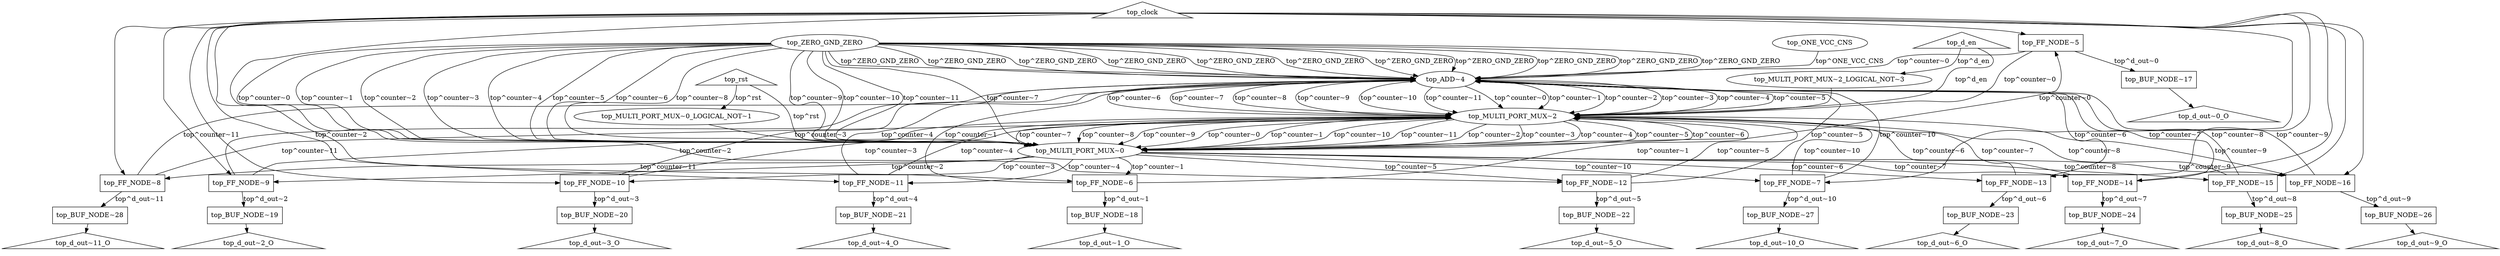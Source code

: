 digraph G {
	ranksep=.25;
	"top_clock" [shape=triangle];
	"top_clock" -> "top_FF_NODE~5";
	"top_FF_NODE~5" [shape=box];
	"top_FF_NODE~5" -> "top_ADD~4"[label="top^counter~0"];
	"top_ADD~4"
	"top_ADD~4" -> "top_MULTI_PORT_MUX~2"[label="top^counter~0"];
	"top_MULTI_PORT_MUX~2"
	"top_MULTI_PORT_MUX~2" -> "top_MULTI_PORT_MUX~0"[label="top^counter~0"];
	"top_MULTI_PORT_MUX~0"
	"top_MULTI_PORT_MUX~0" -> "top_FF_NODE~5"[label="top^counter~0"];
	"top_MULTI_PORT_MUX~0" -> "top_FF_NODE~6"[label="top^counter~1"];
	"top_FF_NODE~6" [shape=box];
	"top_FF_NODE~6" -> "top_ADD~4"[label="top^counter~1"];
	"top_FF_NODE~6" -> "top_MULTI_PORT_MUX~2"[label="top^counter~1"];
	"top_FF_NODE~6" -> "top_BUF_NODE~18"[label="top^d_out~1"];
	"top_BUF_NODE~18" [shape=box];
	"top_BUF_NODE~18" -> "top_d_out~1_O";
	"top_d_out~1_O" [shape=triangle];
	"top_MULTI_PORT_MUX~0" -> "top_FF_NODE~7"[label="top^counter~10"];
	"top_FF_NODE~7" [shape=box];
	"top_FF_NODE~7" -> "top_ADD~4"[label="top^counter~10"];
	"top_FF_NODE~7" -> "top_MULTI_PORT_MUX~2"[label="top^counter~10"];
	"top_FF_NODE~7" -> "top_BUF_NODE~27"[label="top^d_out~10"];
	"top_BUF_NODE~27" [shape=box];
	"top_BUF_NODE~27" -> "top_d_out~10_O";
	"top_d_out~10_O" [shape=triangle];
	"top_MULTI_PORT_MUX~0" -> "top_FF_NODE~8"[label="top^counter~11"];
	"top_FF_NODE~8" [shape=box];
	"top_FF_NODE~8" -> "top_ADD~4"[label="top^counter~11"];
	"top_FF_NODE~8" -> "top_MULTI_PORT_MUX~2"[label="top^counter~11"];
	"top_FF_NODE~8" -> "top_BUF_NODE~28"[label="top^d_out~11"];
	"top_BUF_NODE~28" [shape=box];
	"top_BUF_NODE~28" -> "top_d_out~11_O";
	"top_d_out~11_O" [shape=triangle];
	"top_MULTI_PORT_MUX~0" -> "top_FF_NODE~9"[label="top^counter~2"];
	"top_FF_NODE~9" [shape=box];
	"top_FF_NODE~9" -> "top_ADD~4"[label="top^counter~2"];
	"top_FF_NODE~9" -> "top_MULTI_PORT_MUX~2"[label="top^counter~2"];
	"top_FF_NODE~9" -> "top_BUF_NODE~19"[label="top^d_out~2"];
	"top_BUF_NODE~19" [shape=box];
	"top_BUF_NODE~19" -> "top_d_out~2_O";
	"top_d_out~2_O" [shape=triangle];
	"top_MULTI_PORT_MUX~0" -> "top_FF_NODE~10"[label="top^counter~3"];
	"top_FF_NODE~10" [shape=box];
	"top_FF_NODE~10" -> "top_ADD~4"[label="top^counter~3"];
	"top_FF_NODE~10" -> "top_MULTI_PORT_MUX~2"[label="top^counter~3"];
	"top_FF_NODE~10" -> "top_BUF_NODE~20"[label="top^d_out~3"];
	"top_BUF_NODE~20" [shape=box];
	"top_BUF_NODE~20" -> "top_d_out~3_O";
	"top_d_out~3_O" [shape=triangle];
	"top_MULTI_PORT_MUX~0" -> "top_FF_NODE~11"[label="top^counter~4"];
	"top_FF_NODE~11" [shape=box];
	"top_FF_NODE~11" -> "top_ADD~4"[label="top^counter~4"];
	"top_FF_NODE~11" -> "top_MULTI_PORT_MUX~2"[label="top^counter~4"];
	"top_FF_NODE~11" -> "top_BUF_NODE~21"[label="top^d_out~4"];
	"top_BUF_NODE~21" [shape=box];
	"top_BUF_NODE~21" -> "top_d_out~4_O";
	"top_d_out~4_O" [shape=triangle];
	"top_MULTI_PORT_MUX~0" -> "top_FF_NODE~12"[label="top^counter~5"];
	"top_FF_NODE~12" [shape=box];
	"top_FF_NODE~12" -> "top_ADD~4"[label="top^counter~5"];
	"top_FF_NODE~12" -> "top_MULTI_PORT_MUX~2"[label="top^counter~5"];
	"top_FF_NODE~12" -> "top_BUF_NODE~22"[label="top^d_out~5"];
	"top_BUF_NODE~22" [shape=box];
	"top_BUF_NODE~22" -> "top_d_out~5_O";
	"top_d_out~5_O" [shape=triangle];
	"top_MULTI_PORT_MUX~0" -> "top_FF_NODE~13"[label="top^counter~6"];
	"top_FF_NODE~13" [shape=box];
	"top_FF_NODE~13" -> "top_ADD~4"[label="top^counter~6"];
	"top_FF_NODE~13" -> "top_MULTI_PORT_MUX~2"[label="top^counter~6"];
	"top_FF_NODE~13" -> "top_BUF_NODE~23"[label="top^d_out~6"];
	"top_BUF_NODE~23" [shape=box];
	"top_BUF_NODE~23" -> "top_d_out~6_O";
	"top_d_out~6_O" [shape=triangle];
	"top_MULTI_PORT_MUX~0" -> "top_FF_NODE~14"[label="top^counter~7"];
	"top_FF_NODE~14" [shape=box];
	"top_FF_NODE~14" -> "top_ADD~4"[label="top^counter~7"];
	"top_FF_NODE~14" -> "top_MULTI_PORT_MUX~2"[label="top^counter~7"];
	"top_FF_NODE~14" -> "top_BUF_NODE~24"[label="top^d_out~7"];
	"top_BUF_NODE~24" [shape=box];
	"top_BUF_NODE~24" -> "top_d_out~7_O";
	"top_d_out~7_O" [shape=triangle];
	"top_MULTI_PORT_MUX~0" -> "top_FF_NODE~15"[label="top^counter~8"];
	"top_FF_NODE~15" [shape=box];
	"top_FF_NODE~15" -> "top_ADD~4"[label="top^counter~8"];
	"top_FF_NODE~15" -> "top_MULTI_PORT_MUX~2"[label="top^counter~8"];
	"top_FF_NODE~15" -> "top_BUF_NODE~25"[label="top^d_out~8"];
	"top_BUF_NODE~25" [shape=box];
	"top_BUF_NODE~25" -> "top_d_out~8_O";
	"top_d_out~8_O" [shape=triangle];
	"top_MULTI_PORT_MUX~0" -> "top_FF_NODE~16"[label="top^counter~9"];
	"top_FF_NODE~16" [shape=box];
	"top_FF_NODE~16" -> "top_ADD~4"[label="top^counter~9"];
	"top_FF_NODE~16" -> "top_MULTI_PORT_MUX~2"[label="top^counter~9"];
	"top_FF_NODE~16" -> "top_BUF_NODE~26"[label="top^d_out~9"];
	"top_BUF_NODE~26" [shape=box];
	"top_BUF_NODE~26" -> "top_d_out~9_O";
	"top_d_out~9_O" [shape=triangle];
	"top_MULTI_PORT_MUX~2" -> "top_MULTI_PORT_MUX~0"[label="top^counter~1"];
	"top_MULTI_PORT_MUX~2" -> "top_MULTI_PORT_MUX~0"[label="top^counter~10"];
	"top_MULTI_PORT_MUX~2" -> "top_MULTI_PORT_MUX~0"[label="top^counter~11"];
	"top_MULTI_PORT_MUX~2" -> "top_MULTI_PORT_MUX~0"[label="top^counter~2"];
	"top_MULTI_PORT_MUX~2" -> "top_MULTI_PORT_MUX~0"[label="top^counter~3"];
	"top_MULTI_PORT_MUX~2" -> "top_MULTI_PORT_MUX~0"[label="top^counter~4"];
	"top_MULTI_PORT_MUX~2" -> "top_MULTI_PORT_MUX~0"[label="top^counter~5"];
	"top_MULTI_PORT_MUX~2" -> "top_MULTI_PORT_MUX~0"[label="top^counter~6"];
	"top_MULTI_PORT_MUX~2" -> "top_MULTI_PORT_MUX~0"[label="top^counter~7"];
	"top_MULTI_PORT_MUX~2" -> "top_MULTI_PORT_MUX~0"[label="top^counter~8"];
	"top_MULTI_PORT_MUX~2" -> "top_MULTI_PORT_MUX~0"[label="top^counter~9"];
	"top_ADD~4" -> "top_MULTI_PORT_MUX~2"[label="top^counter~1"];
	"top_ADD~4" -> "top_MULTI_PORT_MUX~2"[label="top^counter~2"];
	"top_ADD~4" -> "top_MULTI_PORT_MUX~2"[label="top^counter~3"];
	"top_ADD~4" -> "top_MULTI_PORT_MUX~2"[label="top^counter~4"];
	"top_ADD~4" -> "top_MULTI_PORT_MUX~2"[label="top^counter~5"];
	"top_ADD~4" -> "top_MULTI_PORT_MUX~2"[label="top^counter~6"];
	"top_ADD~4" -> "top_MULTI_PORT_MUX~2"[label="top^counter~7"];
	"top_ADD~4" -> "top_MULTI_PORT_MUX~2"[label="top^counter~8"];
	"top_ADD~4" -> "top_MULTI_PORT_MUX~2"[label="top^counter~9"];
	"top_ADD~4" -> "top_MULTI_PORT_MUX~2"[label="top^counter~10"];
	"top_ADD~4" -> "top_MULTI_PORT_MUX~2"[label="top^counter~11"];
	"top_FF_NODE~5" -> "top_MULTI_PORT_MUX~2"[label="top^counter~0"];
	"top_FF_NODE~5" -> "top_BUF_NODE~17"[label="top^d_out~0"];
	"top_BUF_NODE~17" [shape=box];
	"top_BUF_NODE~17" -> "top_d_out~0_O";
	"top_d_out~0_O" [shape=triangle];
	"top_clock" -> "top_FF_NODE~6";
	"top_clock" -> "top_FF_NODE~7";
	"top_clock" -> "top_FF_NODE~8";
	"top_clock" -> "top_FF_NODE~9";
	"top_clock" -> "top_FF_NODE~10";
	"top_clock" -> "top_FF_NODE~11";
	"top_clock" -> "top_FF_NODE~12";
	"top_clock" -> "top_FF_NODE~13";
	"top_clock" -> "top_FF_NODE~14";
	"top_clock" -> "top_FF_NODE~15";
	"top_clock" -> "top_FF_NODE~16";
	"top_rst" [shape=triangle];
	"top_rst" -> "top_MULTI_PORT_MUX~0"[label="top^rst"];
	"top_rst" -> "top_MULTI_PORT_MUX~0_LOGICAL_NOT~1"[label="top^rst"];
	"top_MULTI_PORT_MUX~0_LOGICAL_NOT~1"
	"top_MULTI_PORT_MUX~0_LOGICAL_NOT~1" -> "top_MULTI_PORT_MUX~0";
	"top_d_en" [shape=triangle];
	"top_d_en" -> "top_MULTI_PORT_MUX~2"[label="top^d_en"];
	"top_d_en" -> "top_MULTI_PORT_MUX~2_LOGICAL_NOT~3"[label="top^d_en"];
	"top_MULTI_PORT_MUX~2_LOGICAL_NOT~3"
	"top_MULTI_PORT_MUX~2_LOGICAL_NOT~3" -> "top_MULTI_PORT_MUX~2";
	"top_ZERO_GND_ZERO"
	"top_ZERO_GND_ZERO" -> "top_MULTI_PORT_MUX~0"[label="top^counter~0"];
	"top_ZERO_GND_ZERO" -> "top_MULTI_PORT_MUX~0"[label="top^counter~1"];
	"top_ZERO_GND_ZERO" -> "top_MULTI_PORT_MUX~0"[label="top^counter~2"];
	"top_ZERO_GND_ZERO" -> "top_MULTI_PORT_MUX~0"[label="top^counter~3"];
	"top_ZERO_GND_ZERO" -> "top_MULTI_PORT_MUX~0"[label="top^counter~4"];
	"top_ZERO_GND_ZERO" -> "top_MULTI_PORT_MUX~0"[label="top^counter~5"];
	"top_ZERO_GND_ZERO" -> "top_MULTI_PORT_MUX~0"[label="top^counter~6"];
	"top_ZERO_GND_ZERO" -> "top_MULTI_PORT_MUX~0"[label="top^counter~7"];
	"top_ZERO_GND_ZERO" -> "top_MULTI_PORT_MUX~0"[label="top^counter~8"];
	"top_ZERO_GND_ZERO" -> "top_MULTI_PORT_MUX~0"[label="top^counter~9"];
	"top_ZERO_GND_ZERO" -> "top_MULTI_PORT_MUX~0"[label="top^counter~10"];
	"top_ZERO_GND_ZERO" -> "top_MULTI_PORT_MUX~0"[label="top^counter~11"];
	"top_ZERO_GND_ZERO" -> "top_ADD~4"[label="top^ZERO_GND_ZERO"];
	"top_ZERO_GND_ZERO" -> "top_ADD~4"[label="top^ZERO_GND_ZERO"];
	"top_ZERO_GND_ZERO" -> "top_ADD~4"[label="top^ZERO_GND_ZERO"];
	"top_ZERO_GND_ZERO" -> "top_ADD~4"[label="top^ZERO_GND_ZERO"];
	"top_ZERO_GND_ZERO" -> "top_ADD~4"[label="top^ZERO_GND_ZERO"];
	"top_ZERO_GND_ZERO" -> "top_ADD~4"[label="top^ZERO_GND_ZERO"];
	"top_ZERO_GND_ZERO" -> "top_ADD~4"[label="top^ZERO_GND_ZERO"];
	"top_ZERO_GND_ZERO" -> "top_ADD~4"[label="top^ZERO_GND_ZERO"];
	"top_ZERO_GND_ZERO" -> "top_ADD~4"[label="top^ZERO_GND_ZERO"];
	"top_ZERO_GND_ZERO" -> "top_ADD~4"[label="top^ZERO_GND_ZERO"];
	"top_ZERO_GND_ZERO" -> "top_ADD~4"[label="top^ZERO_GND_ZERO"];
	"top_ONE_VCC_CNS"
	"top_ONE_VCC_CNS" -> "top_ADD~4"[label="top^ONE_VCC_CNS"];
}
